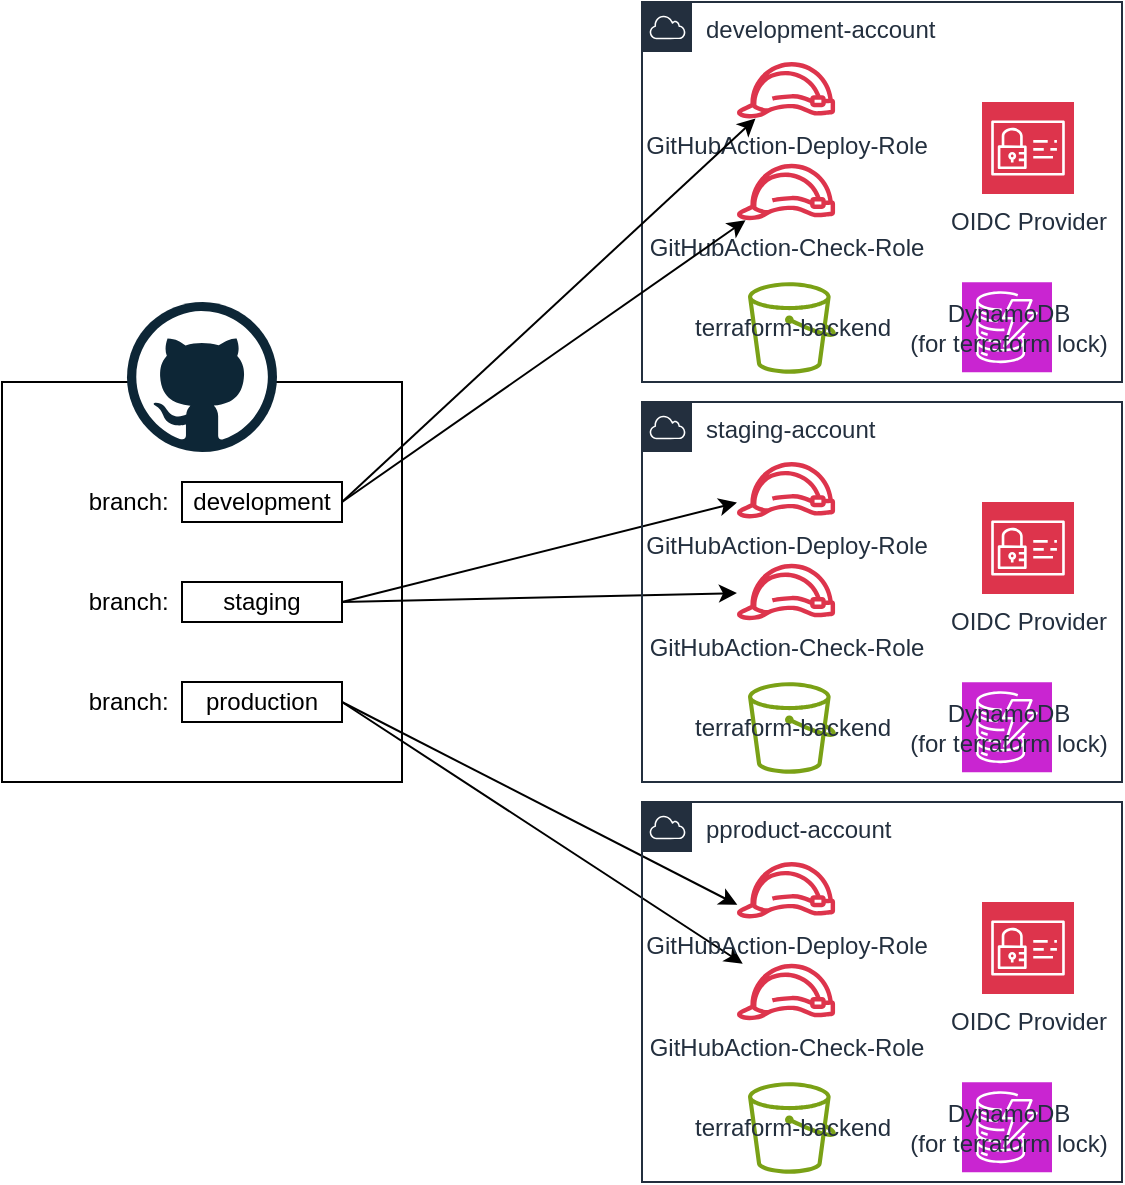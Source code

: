 <mxfile>
    <diagram name="ページ1" id="GO1rEMzL_UT-6YEQfDJv">
        <mxGraphModel dx="279" dy="688" grid="1" gridSize="10" guides="1" tooltips="1" connect="1" arrows="1" fold="1" page="1" pageScale="1" pageWidth="827" pageHeight="1169" math="0" shadow="0">
            <root>
                <mxCell id="0"/>
                <mxCell id="1" parent="0"/>
                <mxCell id="H_EbCJTDQ4T031tRgds8-2" value="development-account" style="points=[[0,0],[0.25,0],[0.5,0],[0.75,0],[1,0],[1,0.25],[1,0.5],[1,0.75],[1,1],[0.75,1],[0.5,1],[0.25,1],[0,1],[0,0.75],[0,0.5],[0,0.25]];outlineConnect=0;gradientColor=none;html=1;whiteSpace=wrap;fontSize=12;fontStyle=0;container=1;pointerEvents=0;collapsible=0;recursiveResize=0;shape=mxgraph.aws4.group;grIcon=mxgraph.aws4.group_aws_cloud;strokeColor=#232F3E;fillColor=none;verticalAlign=top;align=left;spacingLeft=30;fontColor=#232F3E;dashed=0;" parent="1" vertex="1">
                    <mxGeometry x="350" y="120" width="240" height="190.0" as="geometry"/>
                </mxCell>
                <mxCell id="H_EbCJTDQ4T031tRgds8-3" value="GitHubAction-Deploy-Role" style="sketch=0;outlineConnect=0;fontColor=#232F3E;gradientColor=none;fillColor=#DD344C;strokeColor=none;dashed=0;verticalLabelPosition=bottom;verticalAlign=top;align=center;html=1;fontSize=12;fontStyle=0;aspect=fixed;pointerEvents=1;shape=mxgraph.aws4.role;" parent="H_EbCJTDQ4T031tRgds8-2" vertex="1">
                    <mxGeometry x="47" y="30" width="50" height="28.25" as="geometry"/>
                </mxCell>
                <mxCell id="H_EbCJTDQ4T031tRgds8-4" value="GitHubAction-Check-Role" style="sketch=0;outlineConnect=0;fontColor=#232F3E;gradientColor=none;fillColor=#DD344C;strokeColor=none;dashed=0;verticalLabelPosition=bottom;verticalAlign=top;align=center;html=1;fontSize=12;fontStyle=0;aspect=fixed;pointerEvents=1;shape=mxgraph.aws4.role;" parent="H_EbCJTDQ4T031tRgds8-2" vertex="1">
                    <mxGeometry x="47" y="80.87" width="50" height="28.25" as="geometry"/>
                </mxCell>
                <mxCell id="H_EbCJTDQ4T031tRgds8-34" value="OIDC Provider" style="sketch=0;points=[[0,0,0],[0.25,0,0],[0.5,0,0],[0.75,0,0],[1,0,0],[0,1,0],[0.25,1,0],[0.5,1,0],[0.75,1,0],[1,1,0],[0,0.25,0],[0,0.5,0],[0,0.75,0],[1,0.25,0],[1,0.5,0],[1,0.75,0]];outlineConnect=0;fontColor=#232F3E;fillColor=#DD344C;strokeColor=#ffffff;dashed=0;verticalLabelPosition=bottom;verticalAlign=top;align=center;html=1;fontSize=12;fontStyle=0;aspect=fixed;shape=mxgraph.aws4.resourceIcon;resIcon=mxgraph.aws4.identity_and_access_management;" parent="H_EbCJTDQ4T031tRgds8-2" vertex="1">
                    <mxGeometry x="170" y="50" width="46" height="46" as="geometry"/>
                </mxCell>
                <mxCell id="H_EbCJTDQ4T031tRgds8-35" value="terraform-backend" style="sketch=0;outlineConnect=0;fontColor=#232F3E;gradientColor=none;fillColor=#7AA116;strokeColor=none;dashed=0;verticalLabelPosition=middle;verticalAlign=middle;align=center;html=1;fontSize=12;fontStyle=0;aspect=fixed;pointerEvents=1;shape=mxgraph.aws4.bucket;labelPosition=center;" parent="H_EbCJTDQ4T031tRgds8-2" vertex="1">
                    <mxGeometry x="53" y="140.08" width="44" height="45.76" as="geometry"/>
                </mxCell>
                <mxCell id="H_EbCJTDQ4T031tRgds8-36" value="DynamoDB&lt;div&gt;(for terraform lock)&lt;/div&gt;" style="sketch=0;points=[[0,0,0],[0.25,0,0],[0.5,0,0],[0.75,0,0],[1,0,0],[0,1,0],[0.25,1,0],[0.5,1,0],[0.75,1,0],[1,1,0],[0,0.25,0],[0,0.5,0],[0,0.75,0],[1,0.25,0],[1,0.5,0],[1,0.75,0]];outlineConnect=0;fontColor=#232F3E;fillColor=#C925D1;strokeColor=#ffffff;dashed=0;verticalLabelPosition=middle;verticalAlign=middle;align=center;html=1;fontSize=12;fontStyle=0;aspect=fixed;shape=mxgraph.aws4.resourceIcon;resIcon=mxgraph.aws4.dynamodb;labelPosition=center;" parent="H_EbCJTDQ4T031tRgds8-2" vertex="1">
                    <mxGeometry x="160" y="140.08" width="45" height="45" as="geometry"/>
                </mxCell>
                <mxCell id="H_EbCJTDQ4T031tRgds8-26" value="" style="group" parent="1" vertex="1" connectable="0">
                    <mxGeometry x="30" y="270" width="200" height="240" as="geometry"/>
                </mxCell>
                <mxCell id="H_EbCJTDQ4T031tRgds8-12" value="" style="rounded=0;whiteSpace=wrap;html=1;" parent="H_EbCJTDQ4T031tRgds8-26" vertex="1">
                    <mxGeometry y="40" width="200" height="200" as="geometry"/>
                </mxCell>
                <mxCell id="H_EbCJTDQ4T031tRgds8-17" value="" style="group;flipV=1;" parent="H_EbCJTDQ4T031tRgds8-26" vertex="1" connectable="0">
                    <mxGeometry x="30" y="190" width="140" height="20" as="geometry"/>
                </mxCell>
                <mxCell id="H_EbCJTDQ4T031tRgds8-15" value="branch:&amp;nbsp;" style="rounded=0;whiteSpace=wrap;html=1;fillColor=none;strokeColor=none;" parent="H_EbCJTDQ4T031tRgds8-17" vertex="1">
                    <mxGeometry width="70" height="20" as="geometry"/>
                </mxCell>
                <mxCell id="H_EbCJTDQ4T031tRgds8-16" value="production" style="rounded=0;whiteSpace=wrap;html=1;" parent="H_EbCJTDQ4T031tRgds8-17" vertex="1">
                    <mxGeometry x="60" width="80" height="20" as="geometry"/>
                </mxCell>
                <mxCell id="H_EbCJTDQ4T031tRgds8-18" value="" style="group;flipV=1;" parent="H_EbCJTDQ4T031tRgds8-26" vertex="1" connectable="0">
                    <mxGeometry x="30" y="140" width="140" height="20" as="geometry"/>
                </mxCell>
                <mxCell id="H_EbCJTDQ4T031tRgds8-19" value="branch:&amp;nbsp;" style="rounded=0;whiteSpace=wrap;html=1;fillColor=none;strokeColor=none;" parent="H_EbCJTDQ4T031tRgds8-18" vertex="1">
                    <mxGeometry width="70" height="20" as="geometry"/>
                </mxCell>
                <mxCell id="H_EbCJTDQ4T031tRgds8-20" value="staging" style="rounded=0;whiteSpace=wrap;html=1;" parent="H_EbCJTDQ4T031tRgds8-18" vertex="1">
                    <mxGeometry x="60" width="80" height="20" as="geometry"/>
                </mxCell>
                <mxCell id="H_EbCJTDQ4T031tRgds8-21" value="" style="group;flipV=1;" parent="H_EbCJTDQ4T031tRgds8-26" vertex="1" connectable="0">
                    <mxGeometry x="30" y="90" width="140" height="20" as="geometry"/>
                </mxCell>
                <mxCell id="H_EbCJTDQ4T031tRgds8-22" value="branch:&amp;nbsp;" style="rounded=0;whiteSpace=wrap;html=1;fillColor=none;strokeColor=none;" parent="H_EbCJTDQ4T031tRgds8-21" vertex="1">
                    <mxGeometry width="70" height="20" as="geometry"/>
                </mxCell>
                <mxCell id="H_EbCJTDQ4T031tRgds8-23" value="development" style="rounded=0;whiteSpace=wrap;html=1;" parent="H_EbCJTDQ4T031tRgds8-21" vertex="1">
                    <mxGeometry x="60" width="80" height="20" as="geometry"/>
                </mxCell>
                <mxCell id="H_EbCJTDQ4T031tRgds8-25" value="" style="dashed=0;outlineConnect=0;html=1;align=center;labelPosition=center;verticalLabelPosition=bottom;verticalAlign=top;shape=mxgraph.weblogos.github" parent="H_EbCJTDQ4T031tRgds8-26" vertex="1">
                    <mxGeometry x="62.5" width="75" height="75" as="geometry"/>
                </mxCell>
                <mxCell id="H_EbCJTDQ4T031tRgds8-27" style="rounded=0;orthogonalLoop=1;jettySize=auto;html=1;exitX=1;exitY=0.5;exitDx=0;exitDy=0;" parent="1" source="H_EbCJTDQ4T031tRgds8-23" target="H_EbCJTDQ4T031tRgds8-3" edge="1">
                    <mxGeometry relative="1" as="geometry"/>
                </mxCell>
                <mxCell id="H_EbCJTDQ4T031tRgds8-28" style="rounded=0;orthogonalLoop=1;jettySize=auto;html=1;exitX=1;exitY=0.5;exitDx=0;exitDy=0;" parent="1" source="H_EbCJTDQ4T031tRgds8-23" target="H_EbCJTDQ4T031tRgds8-4" edge="1">
                    <mxGeometry relative="1" as="geometry">
                        <mxPoint x="210" y="400" as="sourcePoint"/>
                        <mxPoint x="421" y="207" as="targetPoint"/>
                    </mxGeometry>
                </mxCell>
                <mxCell id="H_EbCJTDQ4T031tRgds8-30" style="rounded=0;orthogonalLoop=1;jettySize=auto;html=1;exitX=1;exitY=0.5;exitDx=0;exitDy=0;" parent="1" source="H_EbCJTDQ4T031tRgds8-20" target="H_EbCJTDQ4T031tRgds8-38" edge="1">
                    <mxGeometry relative="1" as="geometry">
                        <mxPoint x="210" y="400" as="sourcePoint"/>
                        <mxPoint x="409.014" y="386.98" as="targetPoint"/>
                    </mxGeometry>
                </mxCell>
                <mxCell id="H_EbCJTDQ4T031tRgds8-31" style="rounded=0;orthogonalLoop=1;jettySize=auto;html=1;exitX=1;exitY=0.5;exitDx=0;exitDy=0;" parent="1" source="H_EbCJTDQ4T031tRgds8-20" target="H_EbCJTDQ4T031tRgds8-39" edge="1">
                    <mxGeometry relative="1" as="geometry">
                        <mxPoint x="210" y="455" as="sourcePoint"/>
                        <mxPoint x="411.995" y="464.992" as="targetPoint"/>
                    </mxGeometry>
                </mxCell>
                <mxCell id="H_EbCJTDQ4T031tRgds8-32" style="rounded=0;orthogonalLoop=1;jettySize=auto;html=1;exitX=1;exitY=0.5;exitDx=0;exitDy=0;entryX=0.004;entryY=0.758;entryDx=0;entryDy=0;entryPerimeter=0;" parent="1" source="H_EbCJTDQ4T031tRgds8-16" target="H_EbCJTDQ4T031tRgds8-44" edge="1">
                    <mxGeometry relative="1" as="geometry">
                        <mxPoint x="210" y="450" as="sourcePoint"/>
                        <mxPoint x="410.008" y="579.984" as="targetPoint"/>
                    </mxGeometry>
                </mxCell>
                <mxCell id="H_EbCJTDQ4T031tRgds8-33" style="rounded=0;orthogonalLoop=1;jettySize=auto;html=1;exitX=1;exitY=0.5;exitDx=0;exitDy=0;" parent="1" source="H_EbCJTDQ4T031tRgds8-16" target="H_EbCJTDQ4T031tRgds8-45" edge="1">
                    <mxGeometry relative="1" as="geometry">
                        <mxPoint x="210" y="500" as="sourcePoint"/>
                        <mxPoint x="330" y="620" as="targetPoint"/>
                    </mxGeometry>
                </mxCell>
                <mxCell id="H_EbCJTDQ4T031tRgds8-37" value="staging-account" style="points=[[0,0],[0.25,0],[0.5,0],[0.75,0],[1,0],[1,0.25],[1,0.5],[1,0.75],[1,1],[0.75,1],[0.5,1],[0.25,1],[0,1],[0,0.75],[0,0.5],[0,0.25]];outlineConnect=0;gradientColor=none;html=1;whiteSpace=wrap;fontSize=12;fontStyle=0;container=1;pointerEvents=0;collapsible=0;recursiveResize=0;shape=mxgraph.aws4.group;grIcon=mxgraph.aws4.group_aws_cloud;strokeColor=#232F3E;fillColor=none;verticalAlign=top;align=left;spacingLeft=30;fontColor=#232F3E;dashed=0;" parent="1" vertex="1">
                    <mxGeometry x="350" y="320" width="240" height="190.0" as="geometry"/>
                </mxCell>
                <mxCell id="H_EbCJTDQ4T031tRgds8-38" value="GitHubAction-Deploy-Role" style="sketch=0;outlineConnect=0;fontColor=#232F3E;gradientColor=none;fillColor=#DD344C;strokeColor=none;dashed=0;verticalLabelPosition=bottom;verticalAlign=top;align=center;html=1;fontSize=12;fontStyle=0;aspect=fixed;pointerEvents=1;shape=mxgraph.aws4.role;" parent="H_EbCJTDQ4T031tRgds8-37" vertex="1">
                    <mxGeometry x="47" y="30" width="50" height="28.25" as="geometry"/>
                </mxCell>
                <mxCell id="H_EbCJTDQ4T031tRgds8-39" value="GitHubAction-Check-Role" style="sketch=0;outlineConnect=0;fontColor=#232F3E;gradientColor=none;fillColor=#DD344C;strokeColor=none;dashed=0;verticalLabelPosition=bottom;verticalAlign=top;align=center;html=1;fontSize=12;fontStyle=0;aspect=fixed;pointerEvents=1;shape=mxgraph.aws4.role;" parent="H_EbCJTDQ4T031tRgds8-37" vertex="1">
                    <mxGeometry x="47" y="80.87" width="50" height="28.25" as="geometry"/>
                </mxCell>
                <mxCell id="H_EbCJTDQ4T031tRgds8-40" value="OIDC Provider" style="sketch=0;points=[[0,0,0],[0.25,0,0],[0.5,0,0],[0.75,0,0],[1,0,0],[0,1,0],[0.25,1,0],[0.5,1,0],[0.75,1,0],[1,1,0],[0,0.25,0],[0,0.5,0],[0,0.75,0],[1,0.25,0],[1,0.5,0],[1,0.75,0]];outlineConnect=0;fontColor=#232F3E;fillColor=#DD344C;strokeColor=#ffffff;dashed=0;verticalLabelPosition=bottom;verticalAlign=top;align=center;html=1;fontSize=12;fontStyle=0;aspect=fixed;shape=mxgraph.aws4.resourceIcon;resIcon=mxgraph.aws4.identity_and_access_management;" parent="H_EbCJTDQ4T031tRgds8-37" vertex="1">
                    <mxGeometry x="170" y="50" width="46" height="46" as="geometry"/>
                </mxCell>
                <mxCell id="H_EbCJTDQ4T031tRgds8-41" value="terraform-backend" style="sketch=0;outlineConnect=0;fontColor=#232F3E;gradientColor=none;fillColor=#7AA116;strokeColor=none;dashed=0;verticalLabelPosition=middle;verticalAlign=middle;align=center;html=1;fontSize=12;fontStyle=0;aspect=fixed;pointerEvents=1;shape=mxgraph.aws4.bucket;labelPosition=center;" parent="H_EbCJTDQ4T031tRgds8-37" vertex="1">
                    <mxGeometry x="53" y="140.08" width="44" height="45.76" as="geometry"/>
                </mxCell>
                <mxCell id="H_EbCJTDQ4T031tRgds8-42" value="DynamoDB&lt;div&gt;(for terraform lock)&lt;/div&gt;" style="sketch=0;points=[[0,0,0],[0.25,0,0],[0.5,0,0],[0.75,0,0],[1,0,0],[0,1,0],[0.25,1,0],[0.5,1,0],[0.75,1,0],[1,1,0],[0,0.25,0],[0,0.5,0],[0,0.75,0],[1,0.25,0],[1,0.5,0],[1,0.75,0]];outlineConnect=0;fontColor=#232F3E;fillColor=#C925D1;strokeColor=#ffffff;dashed=0;verticalLabelPosition=middle;verticalAlign=middle;align=center;html=1;fontSize=12;fontStyle=0;aspect=fixed;shape=mxgraph.aws4.resourceIcon;resIcon=mxgraph.aws4.dynamodb;labelPosition=center;" parent="H_EbCJTDQ4T031tRgds8-37" vertex="1">
                    <mxGeometry x="160" y="140.08" width="45" height="45" as="geometry"/>
                </mxCell>
                <mxCell id="H_EbCJTDQ4T031tRgds8-43" value="pproduct-account" style="points=[[0,0],[0.25,0],[0.5,0],[0.75,0],[1,0],[1,0.25],[1,0.5],[1,0.75],[1,1],[0.75,1],[0.5,1],[0.25,1],[0,1],[0,0.75],[0,0.5],[0,0.25]];outlineConnect=0;gradientColor=none;html=1;whiteSpace=wrap;fontSize=12;fontStyle=0;container=1;pointerEvents=0;collapsible=0;recursiveResize=0;shape=mxgraph.aws4.group;grIcon=mxgraph.aws4.group_aws_cloud;strokeColor=#232F3E;fillColor=none;verticalAlign=top;align=left;spacingLeft=30;fontColor=#232F3E;dashed=0;" parent="1" vertex="1">
                    <mxGeometry x="350" y="520" width="240" height="190.0" as="geometry"/>
                </mxCell>
                <mxCell id="H_EbCJTDQ4T031tRgds8-44" value="GitHubAction-Deploy-Role" style="sketch=0;outlineConnect=0;fontColor=#232F3E;gradientColor=none;fillColor=#DD344C;strokeColor=none;dashed=0;verticalLabelPosition=bottom;verticalAlign=top;align=center;html=1;fontSize=12;fontStyle=0;aspect=fixed;pointerEvents=1;shape=mxgraph.aws4.role;" parent="H_EbCJTDQ4T031tRgds8-43" vertex="1">
                    <mxGeometry x="47" y="30" width="50" height="28.25" as="geometry"/>
                </mxCell>
                <mxCell id="H_EbCJTDQ4T031tRgds8-45" value="GitHubAction-Check-Role" style="sketch=0;outlineConnect=0;fontColor=#232F3E;gradientColor=none;fillColor=#DD344C;strokeColor=none;dashed=0;verticalLabelPosition=bottom;verticalAlign=top;align=center;html=1;fontSize=12;fontStyle=0;aspect=fixed;pointerEvents=1;shape=mxgraph.aws4.role;" parent="H_EbCJTDQ4T031tRgds8-43" vertex="1">
                    <mxGeometry x="47" y="80.87" width="50" height="28.25" as="geometry"/>
                </mxCell>
                <mxCell id="H_EbCJTDQ4T031tRgds8-46" value="OIDC Provider" style="sketch=0;points=[[0,0,0],[0.25,0,0],[0.5,0,0],[0.75,0,0],[1,0,0],[0,1,0],[0.25,1,0],[0.5,1,0],[0.75,1,0],[1,1,0],[0,0.25,0],[0,0.5,0],[0,0.75,0],[1,0.25,0],[1,0.5,0],[1,0.75,0]];outlineConnect=0;fontColor=#232F3E;fillColor=#DD344C;strokeColor=#ffffff;dashed=0;verticalLabelPosition=bottom;verticalAlign=top;align=center;html=1;fontSize=12;fontStyle=0;aspect=fixed;shape=mxgraph.aws4.resourceIcon;resIcon=mxgraph.aws4.identity_and_access_management;" parent="H_EbCJTDQ4T031tRgds8-43" vertex="1">
                    <mxGeometry x="170" y="50" width="46" height="46" as="geometry"/>
                </mxCell>
                <mxCell id="H_EbCJTDQ4T031tRgds8-47" value="terraform-backend" style="sketch=0;outlineConnect=0;fontColor=#232F3E;gradientColor=none;fillColor=#7AA116;strokeColor=none;dashed=0;verticalLabelPosition=middle;verticalAlign=middle;align=center;html=1;fontSize=12;fontStyle=0;aspect=fixed;pointerEvents=1;shape=mxgraph.aws4.bucket;labelPosition=center;" parent="H_EbCJTDQ4T031tRgds8-43" vertex="1">
                    <mxGeometry x="53" y="140.08" width="44" height="45.76" as="geometry"/>
                </mxCell>
                <mxCell id="H_EbCJTDQ4T031tRgds8-48" value="DynamoDB&lt;div&gt;(for terraform lock)&lt;/div&gt;" style="sketch=0;points=[[0,0,0],[0.25,0,0],[0.5,0,0],[0.75,0,0],[1,0,0],[0,1,0],[0.25,1,0],[0.5,1,0],[0.75,1,0],[1,1,0],[0,0.25,0],[0,0.5,0],[0,0.75,0],[1,0.25,0],[1,0.5,0],[1,0.75,0]];outlineConnect=0;fontColor=#232F3E;fillColor=#C925D1;strokeColor=#ffffff;dashed=0;verticalLabelPosition=middle;verticalAlign=middle;align=center;html=1;fontSize=12;fontStyle=0;aspect=fixed;shape=mxgraph.aws4.resourceIcon;resIcon=mxgraph.aws4.dynamodb;labelPosition=center;" parent="H_EbCJTDQ4T031tRgds8-43" vertex="1">
                    <mxGeometry x="160" y="140.08" width="45" height="45" as="geometry"/>
                </mxCell>
            </root>
        </mxGraphModel>
    </diagram>
</mxfile>